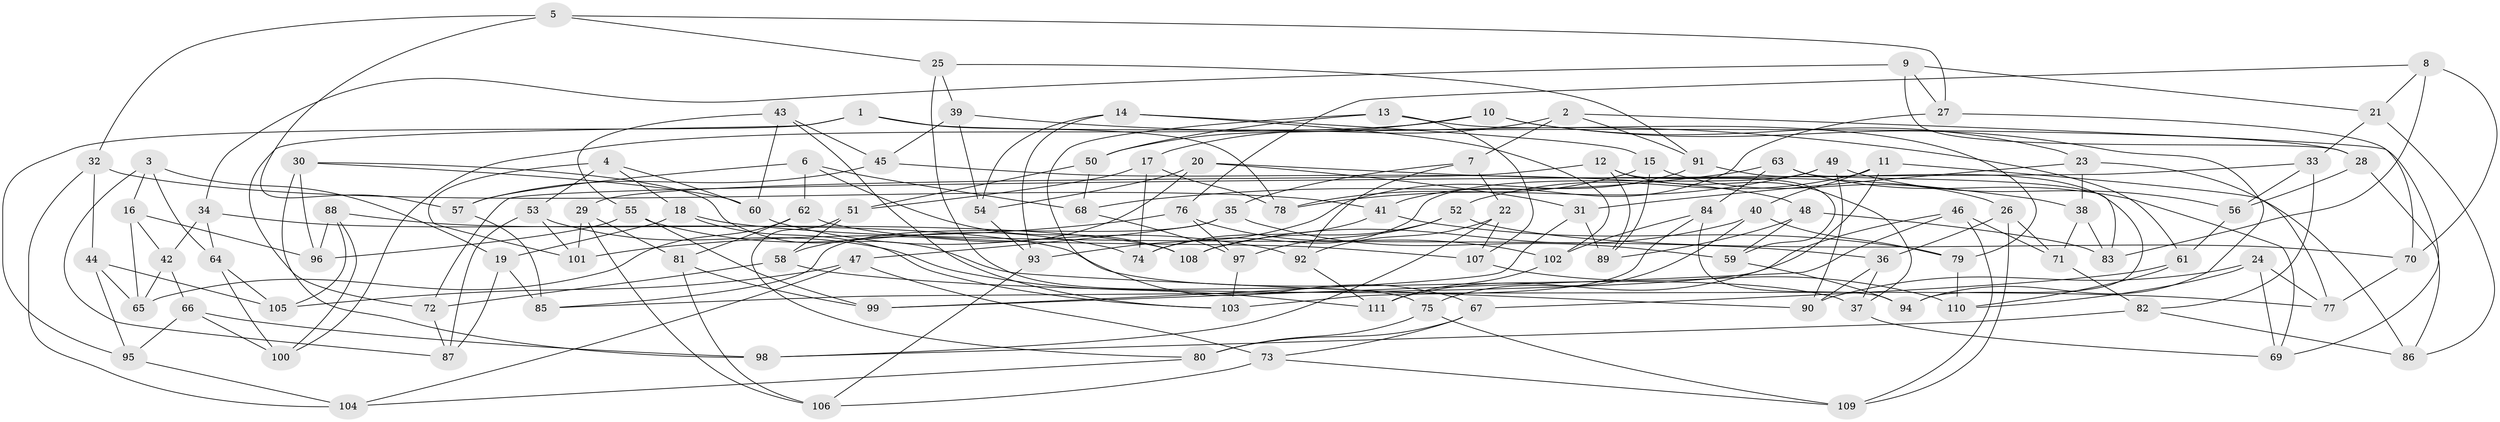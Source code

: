 // coarse degree distribution, {4: 0.6883116883116883, 5: 0.12987012987012986, 3: 0.07792207792207792, 8: 0.03896103896103896, 6: 0.025974025974025976, 10: 0.012987012987012988, 7: 0.012987012987012988, 9: 0.012987012987012988}
// Generated by graph-tools (version 1.1) at 2025/02/03/04/25 22:02:10]
// undirected, 111 vertices, 222 edges
graph export_dot {
graph [start="1"]
  node [color=gray90,style=filled];
  1;
  2;
  3;
  4;
  5;
  6;
  7;
  8;
  9;
  10;
  11;
  12;
  13;
  14;
  15;
  16;
  17;
  18;
  19;
  20;
  21;
  22;
  23;
  24;
  25;
  26;
  27;
  28;
  29;
  30;
  31;
  32;
  33;
  34;
  35;
  36;
  37;
  38;
  39;
  40;
  41;
  42;
  43;
  44;
  45;
  46;
  47;
  48;
  49;
  50;
  51;
  52;
  53;
  54;
  55;
  56;
  57;
  58;
  59;
  60;
  61;
  62;
  63;
  64;
  65;
  66;
  67;
  68;
  69;
  70;
  71;
  72;
  73;
  74;
  75;
  76;
  77;
  78;
  79;
  80;
  81;
  82;
  83;
  84;
  85;
  86;
  87;
  88;
  89;
  90;
  91;
  92;
  93;
  94;
  95;
  96;
  97;
  98;
  99;
  100;
  101;
  102;
  103;
  104;
  105;
  106;
  107;
  108;
  109;
  110;
  111;
  1 -- 28;
  1 -- 72;
  1 -- 78;
  1 -- 95;
  2 -- 69;
  2 -- 17;
  2 -- 7;
  2 -- 91;
  3 -- 19;
  3 -- 16;
  3 -- 87;
  3 -- 64;
  4 -- 101;
  4 -- 53;
  4 -- 18;
  4 -- 60;
  5 -- 25;
  5 -- 27;
  5 -- 32;
  5 -- 57;
  6 -- 108;
  6 -- 57;
  6 -- 68;
  6 -- 62;
  7 -- 35;
  7 -- 22;
  7 -- 92;
  8 -- 83;
  8 -- 70;
  8 -- 21;
  8 -- 76;
  9 -- 34;
  9 -- 27;
  9 -- 21;
  9 -- 28;
  10 -- 50;
  10 -- 23;
  10 -- 100;
  10 -- 94;
  11 -- 111;
  11 -- 86;
  11 -- 52;
  11 -- 40;
  12 -- 59;
  12 -- 29;
  12 -- 89;
  12 -- 37;
  13 -- 50;
  13 -- 79;
  13 -- 107;
  13 -- 67;
  14 -- 54;
  14 -- 93;
  14 -- 102;
  14 -- 15;
  15 -- 89;
  15 -- 26;
  15 -- 78;
  16 -- 65;
  16 -- 96;
  16 -- 42;
  17 -- 78;
  17 -- 51;
  17 -- 74;
  18 -- 36;
  18 -- 19;
  18 -- 103;
  19 -- 87;
  19 -- 85;
  20 -- 54;
  20 -- 31;
  20 -- 58;
  20 -- 38;
  21 -- 33;
  21 -- 86;
  22 -- 92;
  22 -- 107;
  22 -- 98;
  23 -- 38;
  23 -- 31;
  23 -- 77;
  24 -- 77;
  24 -- 110;
  24 -- 90;
  24 -- 69;
  25 -- 91;
  25 -- 39;
  25 -- 75;
  26 -- 36;
  26 -- 109;
  26 -- 71;
  27 -- 41;
  27 -- 70;
  28 -- 56;
  28 -- 86;
  29 -- 101;
  29 -- 106;
  29 -- 81;
  30 -- 96;
  30 -- 98;
  30 -- 60;
  30 -- 90;
  31 -- 89;
  31 -- 99;
  32 -- 44;
  32 -- 41;
  32 -- 104;
  33 -- 56;
  33 -- 72;
  33 -- 82;
  34 -- 37;
  34 -- 64;
  34 -- 42;
  35 -- 59;
  35 -- 85;
  35 -- 47;
  36 -- 37;
  36 -- 90;
  37 -- 69;
  38 -- 83;
  38 -- 71;
  39 -- 61;
  39 -- 45;
  39 -- 54;
  40 -- 79;
  40 -- 108;
  40 -- 75;
  41 -- 79;
  41 -- 74;
  42 -- 65;
  42 -- 66;
  43 -- 60;
  43 -- 55;
  43 -- 45;
  43 -- 103;
  44 -- 95;
  44 -- 65;
  44 -- 105;
  45 -- 57;
  45 -- 48;
  46 -- 99;
  46 -- 85;
  46 -- 71;
  46 -- 109;
  47 -- 104;
  47 -- 105;
  47 -- 73;
  48 -- 89;
  48 -- 83;
  48 -- 59;
  49 -- 90;
  49 -- 56;
  49 -- 74;
  49 -- 78;
  50 -- 68;
  50 -- 51;
  51 -- 58;
  51 -- 80;
  52 -- 70;
  52 -- 97;
  52 -- 108;
  53 -- 87;
  53 -- 101;
  53 -- 111;
  54 -- 93;
  55 -- 96;
  55 -- 99;
  55 -- 74;
  56 -- 61;
  57 -- 85;
  58 -- 72;
  58 -- 77;
  59 -- 94;
  60 -- 92;
  61 -- 67;
  61 -- 110;
  62 -- 81;
  62 -- 65;
  62 -- 107;
  63 -- 84;
  63 -- 83;
  63 -- 68;
  63 -- 69;
  64 -- 100;
  64 -- 105;
  66 -- 95;
  66 -- 98;
  66 -- 100;
  67 -- 80;
  67 -- 73;
  68 -- 97;
  70 -- 77;
  71 -- 82;
  72 -- 87;
  73 -- 109;
  73 -- 106;
  75 -- 80;
  75 -- 109;
  76 -- 97;
  76 -- 101;
  76 -- 102;
  79 -- 110;
  80 -- 104;
  81 -- 106;
  81 -- 99;
  82 -- 98;
  82 -- 86;
  84 -- 94;
  84 -- 102;
  84 -- 103;
  88 -- 100;
  88 -- 108;
  88 -- 105;
  88 -- 96;
  91 -- 94;
  91 -- 93;
  92 -- 111;
  93 -- 106;
  95 -- 104;
  97 -- 103;
  102 -- 111;
  107 -- 110;
}
